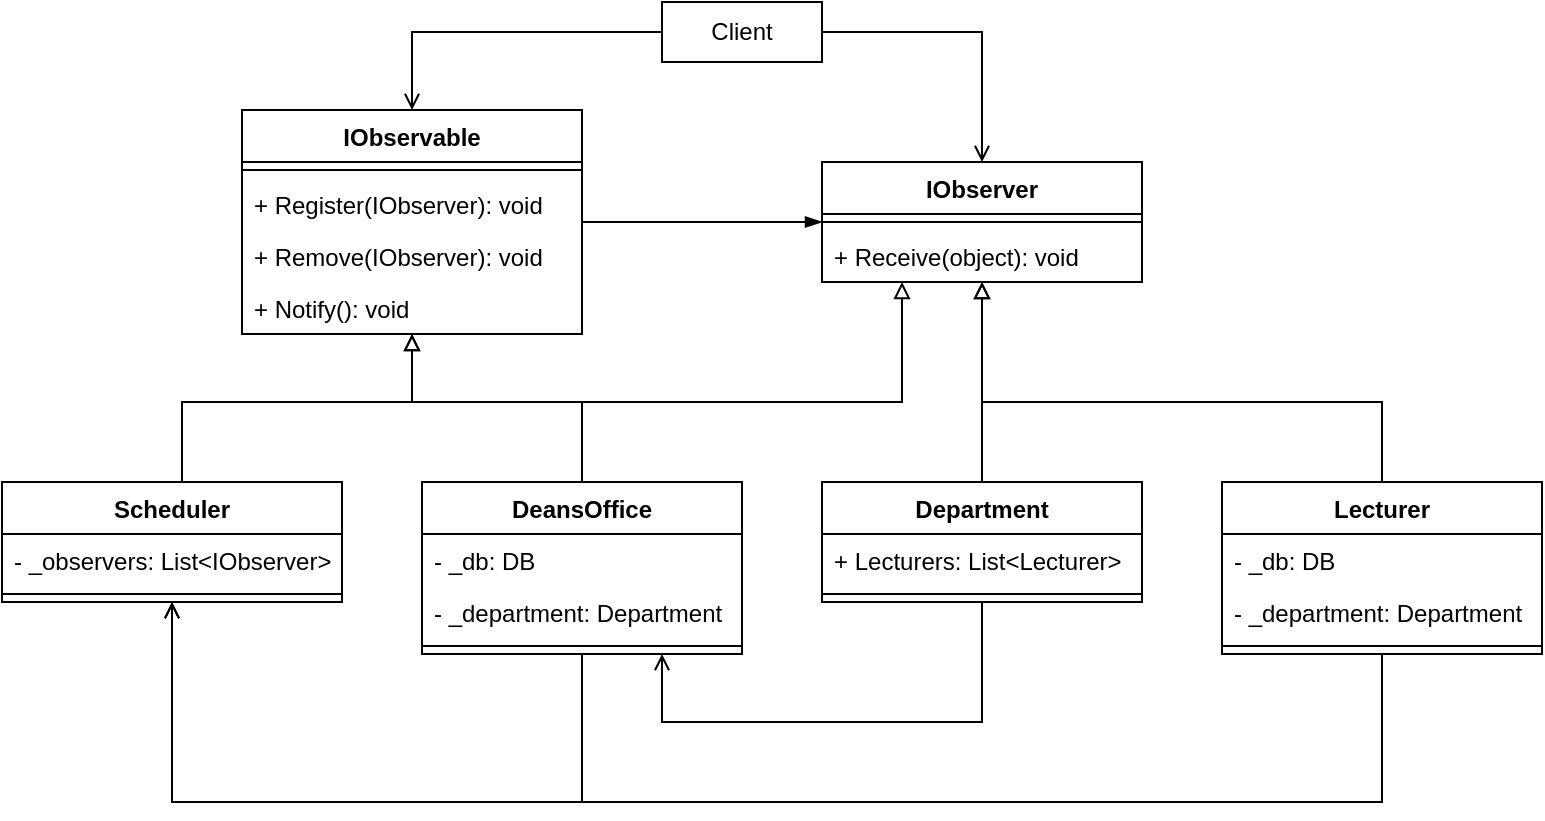<mxfile version="14.6.13" type="device"><diagram id="C5RBs43oDa-KdzZeNtuy" name="Page-1"><mxGraphModel dx="1422" dy="822" grid="1" gridSize="10" guides="1" tooltips="1" connect="1" arrows="1" fold="1" page="1" pageScale="1" pageWidth="827" pageHeight="1169" math="0" shadow="0"><root><mxCell id="WIyWlLk6GJQsqaUBKTNV-0"/><mxCell id="WIyWlLk6GJQsqaUBKTNV-1" parent="WIyWlLk6GJQsqaUBKTNV-0"/><mxCell id="NNFCqRDK2Zx74nAWOuUe-1" style="edgeStyle=orthogonalEdgeStyle;rounded=0;orthogonalLoop=1;jettySize=auto;html=1;endArrow=open;endFill=0;" edge="1" parent="WIyWlLk6GJQsqaUBKTNV-1" source="NNFCqRDK2Zx74nAWOuUe-0" target="NNFCqRDK2Zx74nAWOuUe-2"><mxGeometry relative="1" as="geometry"><mxPoint x="620" y="380" as="targetPoint"/><Array as="points"><mxPoint x="520" y="135"/></Array></mxGeometry></mxCell><mxCell id="NNFCqRDK2Zx74nAWOuUe-12" style="edgeStyle=orthogonalEdgeStyle;rounded=0;orthogonalLoop=1;jettySize=auto;html=1;endArrow=open;endFill=0;" edge="1" parent="WIyWlLk6GJQsqaUBKTNV-1" source="NNFCqRDK2Zx74nAWOuUe-0" target="NNFCqRDK2Zx74nAWOuUe-6"><mxGeometry relative="1" as="geometry"/></mxCell><mxCell id="NNFCqRDK2Zx74nAWOuUe-0" value="Client" style="rounded=0;whiteSpace=wrap;html=1;" vertex="1" parent="WIyWlLk6GJQsqaUBKTNV-1"><mxGeometry x="360" y="120" width="80" height="30" as="geometry"/></mxCell><mxCell id="NNFCqRDK2Zx74nAWOuUe-2" value="IObserver" style="swimlane;fontStyle=1;align=center;verticalAlign=top;childLayout=stackLayout;horizontal=1;startSize=26;horizontalStack=0;resizeParent=1;resizeParentMax=0;resizeLast=0;collapsible=1;marginBottom=0;" vertex="1" parent="WIyWlLk6GJQsqaUBKTNV-1"><mxGeometry x="440" y="200" width="160" height="60" as="geometry"/></mxCell><mxCell id="NNFCqRDK2Zx74nAWOuUe-4" value="" style="line;strokeWidth=1;fillColor=none;align=left;verticalAlign=middle;spacingTop=-1;spacingLeft=3;spacingRight=3;rotatable=0;labelPosition=right;points=[];portConstraint=eastwest;" vertex="1" parent="NNFCqRDK2Zx74nAWOuUe-2"><mxGeometry y="26" width="160" height="8" as="geometry"/></mxCell><mxCell id="NNFCqRDK2Zx74nAWOuUe-5" value="+ Receive(object): void" style="text;strokeColor=none;fillColor=none;align=left;verticalAlign=top;spacingLeft=4;spacingRight=4;overflow=hidden;rotatable=0;points=[[0,0.5],[1,0.5]];portConstraint=eastwest;" vertex="1" parent="NNFCqRDK2Zx74nAWOuUe-2"><mxGeometry y="34" width="160" height="26" as="geometry"/></mxCell><mxCell id="NNFCqRDK2Zx74nAWOuUe-33" style="edgeStyle=orthogonalEdgeStyle;rounded=0;orthogonalLoop=1;jettySize=auto;html=1;endArrow=blockThin;endFill=1;" edge="1" parent="WIyWlLk6GJQsqaUBKTNV-1" source="NNFCqRDK2Zx74nAWOuUe-6" target="NNFCqRDK2Zx74nAWOuUe-2"><mxGeometry relative="1" as="geometry"/></mxCell><mxCell id="NNFCqRDK2Zx74nAWOuUe-6" value="IObservable" style="swimlane;fontStyle=1;align=center;verticalAlign=top;childLayout=stackLayout;horizontal=1;startSize=26;horizontalStack=0;resizeParent=1;resizeParentMax=0;resizeLast=0;collapsible=1;marginBottom=0;" vertex="1" parent="WIyWlLk6GJQsqaUBKTNV-1"><mxGeometry x="150" y="174" width="170" height="112" as="geometry"/></mxCell><mxCell id="NNFCqRDK2Zx74nAWOuUe-7" value="" style="line;strokeWidth=1;fillColor=none;align=left;verticalAlign=middle;spacingTop=-1;spacingLeft=3;spacingRight=3;rotatable=0;labelPosition=right;points=[];portConstraint=eastwest;" vertex="1" parent="NNFCqRDK2Zx74nAWOuUe-6"><mxGeometry y="26" width="170" height="8" as="geometry"/></mxCell><mxCell id="NNFCqRDK2Zx74nAWOuUe-8" value="+ Register(IObserver): void" style="text;strokeColor=none;fillColor=none;align=left;verticalAlign=top;spacingLeft=4;spacingRight=4;overflow=hidden;rotatable=0;points=[[0,0.5],[1,0.5]];portConstraint=eastwest;" vertex="1" parent="NNFCqRDK2Zx74nAWOuUe-6"><mxGeometry y="34" width="170" height="26" as="geometry"/></mxCell><mxCell id="NNFCqRDK2Zx74nAWOuUe-9" value="+ Remove(IObserver): void" style="text;strokeColor=none;fillColor=none;align=left;verticalAlign=top;spacingLeft=4;spacingRight=4;overflow=hidden;rotatable=0;points=[[0,0.5],[1,0.5]];portConstraint=eastwest;fontStyle=0" vertex="1" parent="NNFCqRDK2Zx74nAWOuUe-6"><mxGeometry y="60" width="170" height="26" as="geometry"/></mxCell><mxCell id="NNFCqRDK2Zx74nAWOuUe-10" value="+ Notify(): void" style="text;strokeColor=none;fillColor=none;align=left;verticalAlign=top;spacingLeft=4;spacingRight=4;overflow=hidden;rotatable=0;points=[[0,0.5],[1,0.5]];portConstraint=eastwest;fontStyle=0" vertex="1" parent="NNFCqRDK2Zx74nAWOuUe-6"><mxGeometry y="86" width="170" height="26" as="geometry"/></mxCell><mxCell id="NNFCqRDK2Zx74nAWOuUe-17" style="edgeStyle=orthogonalEdgeStyle;rounded=0;orthogonalLoop=1;jettySize=auto;html=1;endArrow=block;endFill=0;" edge="1" parent="WIyWlLk6GJQsqaUBKTNV-1" source="NNFCqRDK2Zx74nAWOuUe-13" target="NNFCqRDK2Zx74nAWOuUe-2"><mxGeometry relative="1" as="geometry"/></mxCell><mxCell id="NNFCqRDK2Zx74nAWOuUe-34" style="edgeStyle=orthogonalEdgeStyle;rounded=0;orthogonalLoop=1;jettySize=auto;html=1;endArrow=open;endFill=0;" edge="1" parent="WIyWlLk6GJQsqaUBKTNV-1" source="NNFCqRDK2Zx74nAWOuUe-13" target="NNFCqRDK2Zx74nAWOuUe-23"><mxGeometry relative="1" as="geometry"><Array as="points"><mxPoint x="520" y="480"/><mxPoint x="360" y="480"/></Array></mxGeometry></mxCell><mxCell id="NNFCqRDK2Zx74nAWOuUe-13" value="Department" style="swimlane;fontStyle=1;align=center;verticalAlign=top;childLayout=stackLayout;horizontal=1;startSize=26;horizontalStack=0;resizeParent=1;resizeParentMax=0;resizeLast=0;collapsible=1;marginBottom=0;" vertex="1" parent="WIyWlLk6GJQsqaUBKTNV-1"><mxGeometry x="440" y="360" width="160" height="60" as="geometry"/></mxCell><mxCell id="NNFCqRDK2Zx74nAWOuUe-14" value="+ Lecturers: List&lt;Lecturer&gt;" style="text;strokeColor=none;fillColor=none;align=left;verticalAlign=top;spacingLeft=4;spacingRight=4;overflow=hidden;rotatable=0;points=[[0,0.5],[1,0.5]];portConstraint=eastwest;" vertex="1" parent="NNFCqRDK2Zx74nAWOuUe-13"><mxGeometry y="26" width="160" height="26" as="geometry"/></mxCell><mxCell id="NNFCqRDK2Zx74nAWOuUe-15" value="" style="line;strokeWidth=1;fillColor=none;align=left;verticalAlign=middle;spacingTop=-1;spacingLeft=3;spacingRight=3;rotatable=0;labelPosition=right;points=[];portConstraint=eastwest;" vertex="1" parent="NNFCqRDK2Zx74nAWOuUe-13"><mxGeometry y="52" width="160" height="8" as="geometry"/></mxCell><mxCell id="NNFCqRDK2Zx74nAWOuUe-21" style="edgeStyle=orthogonalEdgeStyle;rounded=0;orthogonalLoop=1;jettySize=auto;html=1;endArrow=block;endFill=0;" edge="1" parent="WIyWlLk6GJQsqaUBKTNV-1" source="NNFCqRDK2Zx74nAWOuUe-18" target="NNFCqRDK2Zx74nAWOuUe-2"><mxGeometry relative="1" as="geometry"><Array as="points"><mxPoint x="720" y="320"/><mxPoint x="520" y="320"/></Array></mxGeometry></mxCell><mxCell id="NNFCqRDK2Zx74nAWOuUe-35" style="edgeStyle=orthogonalEdgeStyle;rounded=0;orthogonalLoop=1;jettySize=auto;html=1;endArrow=open;endFill=0;" edge="1" parent="WIyWlLk6GJQsqaUBKTNV-1" source="NNFCqRDK2Zx74nAWOuUe-18" target="NNFCqRDK2Zx74nAWOuUe-29"><mxGeometry relative="1" as="geometry"><mxPoint x="720" y="560" as="targetPoint"/><Array as="points"><mxPoint x="720" y="520"/><mxPoint x="115" y="520"/></Array></mxGeometry></mxCell><mxCell id="NNFCqRDK2Zx74nAWOuUe-18" value="Lecturer" style="swimlane;fontStyle=1;align=center;verticalAlign=top;childLayout=stackLayout;horizontal=1;startSize=26;horizontalStack=0;resizeParent=1;resizeParentMax=0;resizeLast=0;collapsible=1;marginBottom=0;" vertex="1" parent="WIyWlLk6GJQsqaUBKTNV-1"><mxGeometry x="640" y="360" width="160" height="86" as="geometry"/></mxCell><mxCell id="NNFCqRDK2Zx74nAWOuUe-19" value="- _db: DB" style="text;strokeColor=none;fillColor=none;align=left;verticalAlign=top;spacingLeft=4;spacingRight=4;overflow=hidden;rotatable=0;points=[[0,0.5],[1,0.5]];portConstraint=eastwest;" vertex="1" parent="NNFCqRDK2Zx74nAWOuUe-18"><mxGeometry y="26" width="160" height="26" as="geometry"/></mxCell><mxCell id="NNFCqRDK2Zx74nAWOuUe-22" value="- _department: Department" style="text;strokeColor=none;fillColor=none;align=left;verticalAlign=top;spacingLeft=4;spacingRight=4;overflow=hidden;rotatable=0;points=[[0,0.5],[1,0.5]];portConstraint=eastwest;" vertex="1" parent="NNFCqRDK2Zx74nAWOuUe-18"><mxGeometry y="52" width="160" height="26" as="geometry"/></mxCell><mxCell id="NNFCqRDK2Zx74nAWOuUe-20" value="" style="line;strokeWidth=1;fillColor=none;align=left;verticalAlign=middle;spacingTop=-1;spacingLeft=3;spacingRight=3;rotatable=0;labelPosition=right;points=[];portConstraint=eastwest;" vertex="1" parent="NNFCqRDK2Zx74nAWOuUe-18"><mxGeometry y="78" width="160" height="8" as="geometry"/></mxCell><mxCell id="NNFCqRDK2Zx74nAWOuUe-27" style="edgeStyle=orthogonalEdgeStyle;rounded=0;orthogonalLoop=1;jettySize=auto;html=1;endArrow=block;endFill=0;" edge="1" parent="WIyWlLk6GJQsqaUBKTNV-1" source="NNFCqRDK2Zx74nAWOuUe-23" target="NNFCqRDK2Zx74nAWOuUe-6"><mxGeometry relative="1" as="geometry"><Array as="points"><mxPoint x="320" y="320"/><mxPoint x="235" y="320"/></Array></mxGeometry></mxCell><mxCell id="NNFCqRDK2Zx74nAWOuUe-28" style="edgeStyle=orthogonalEdgeStyle;rounded=0;orthogonalLoop=1;jettySize=auto;html=1;endArrow=block;endFill=0;" edge="1" parent="WIyWlLk6GJQsqaUBKTNV-1" source="NNFCqRDK2Zx74nAWOuUe-23" target="NNFCqRDK2Zx74nAWOuUe-2"><mxGeometry relative="1" as="geometry"><Array as="points"><mxPoint x="320" y="320"/><mxPoint x="480" y="320"/></Array></mxGeometry></mxCell><mxCell id="NNFCqRDK2Zx74nAWOuUe-36" style="edgeStyle=orthogonalEdgeStyle;rounded=0;orthogonalLoop=1;jettySize=auto;html=1;endArrow=open;endFill=0;" edge="1" parent="WIyWlLk6GJQsqaUBKTNV-1" source="NNFCqRDK2Zx74nAWOuUe-23" target="NNFCqRDK2Zx74nAWOuUe-29"><mxGeometry relative="1" as="geometry"><Array as="points"><mxPoint x="320" y="520"/><mxPoint x="115" y="520"/></Array></mxGeometry></mxCell><mxCell id="NNFCqRDK2Zx74nAWOuUe-23" value="DeansOffice" style="swimlane;fontStyle=1;align=center;verticalAlign=top;childLayout=stackLayout;horizontal=1;startSize=26;horizontalStack=0;resizeParent=1;resizeParentMax=0;resizeLast=0;collapsible=1;marginBottom=0;" vertex="1" parent="WIyWlLk6GJQsqaUBKTNV-1"><mxGeometry x="240" y="360" width="160" height="86" as="geometry"/></mxCell><mxCell id="NNFCqRDK2Zx74nAWOuUe-24" value="- _db: DB" style="text;strokeColor=none;fillColor=none;align=left;verticalAlign=top;spacingLeft=4;spacingRight=4;overflow=hidden;rotatable=0;points=[[0,0.5],[1,0.5]];portConstraint=eastwest;" vertex="1" parent="NNFCqRDK2Zx74nAWOuUe-23"><mxGeometry y="26" width="160" height="26" as="geometry"/></mxCell><mxCell id="NNFCqRDK2Zx74nAWOuUe-25" value="- _department: Department" style="text;strokeColor=none;fillColor=none;align=left;verticalAlign=top;spacingLeft=4;spacingRight=4;overflow=hidden;rotatable=0;points=[[0,0.5],[1,0.5]];portConstraint=eastwest;" vertex="1" parent="NNFCqRDK2Zx74nAWOuUe-23"><mxGeometry y="52" width="160" height="26" as="geometry"/></mxCell><mxCell id="NNFCqRDK2Zx74nAWOuUe-26" value="" style="line;strokeWidth=1;fillColor=none;align=left;verticalAlign=middle;spacingTop=-1;spacingLeft=3;spacingRight=3;rotatable=0;labelPosition=right;points=[];portConstraint=eastwest;" vertex="1" parent="NNFCqRDK2Zx74nAWOuUe-23"><mxGeometry y="78" width="160" height="8" as="geometry"/></mxCell><mxCell id="NNFCqRDK2Zx74nAWOuUe-32" style="edgeStyle=orthogonalEdgeStyle;rounded=0;orthogonalLoop=1;jettySize=auto;html=1;endArrow=block;endFill=0;" edge="1" parent="WIyWlLk6GJQsqaUBKTNV-1" source="NNFCqRDK2Zx74nAWOuUe-29" target="NNFCqRDK2Zx74nAWOuUe-6"><mxGeometry relative="1" as="geometry"><Array as="points"><mxPoint x="120" y="320"/><mxPoint x="235" y="320"/></Array></mxGeometry></mxCell><mxCell id="NNFCqRDK2Zx74nAWOuUe-29" value="Scheduler" style="swimlane;fontStyle=1;align=center;verticalAlign=top;childLayout=stackLayout;horizontal=1;startSize=26;horizontalStack=0;resizeParent=1;resizeParentMax=0;resizeLast=0;collapsible=1;marginBottom=0;" vertex="1" parent="WIyWlLk6GJQsqaUBKTNV-1"><mxGeometry x="30" y="360" width="170" height="60" as="geometry"/></mxCell><mxCell id="NNFCqRDK2Zx74nAWOuUe-30" value="- _observers: List&lt;IObserver&gt;" style="text;strokeColor=none;fillColor=none;align=left;verticalAlign=top;spacingLeft=4;spacingRight=4;overflow=hidden;rotatable=0;points=[[0,0.5],[1,0.5]];portConstraint=eastwest;" vertex="1" parent="NNFCqRDK2Zx74nAWOuUe-29"><mxGeometry y="26" width="170" height="26" as="geometry"/></mxCell><mxCell id="NNFCqRDK2Zx74nAWOuUe-31" value="" style="line;strokeWidth=1;fillColor=none;align=left;verticalAlign=middle;spacingTop=-1;spacingLeft=3;spacingRight=3;rotatable=0;labelPosition=right;points=[];portConstraint=eastwest;" vertex="1" parent="NNFCqRDK2Zx74nAWOuUe-29"><mxGeometry y="52" width="170" height="8" as="geometry"/></mxCell></root></mxGraphModel></diagram></mxfile>